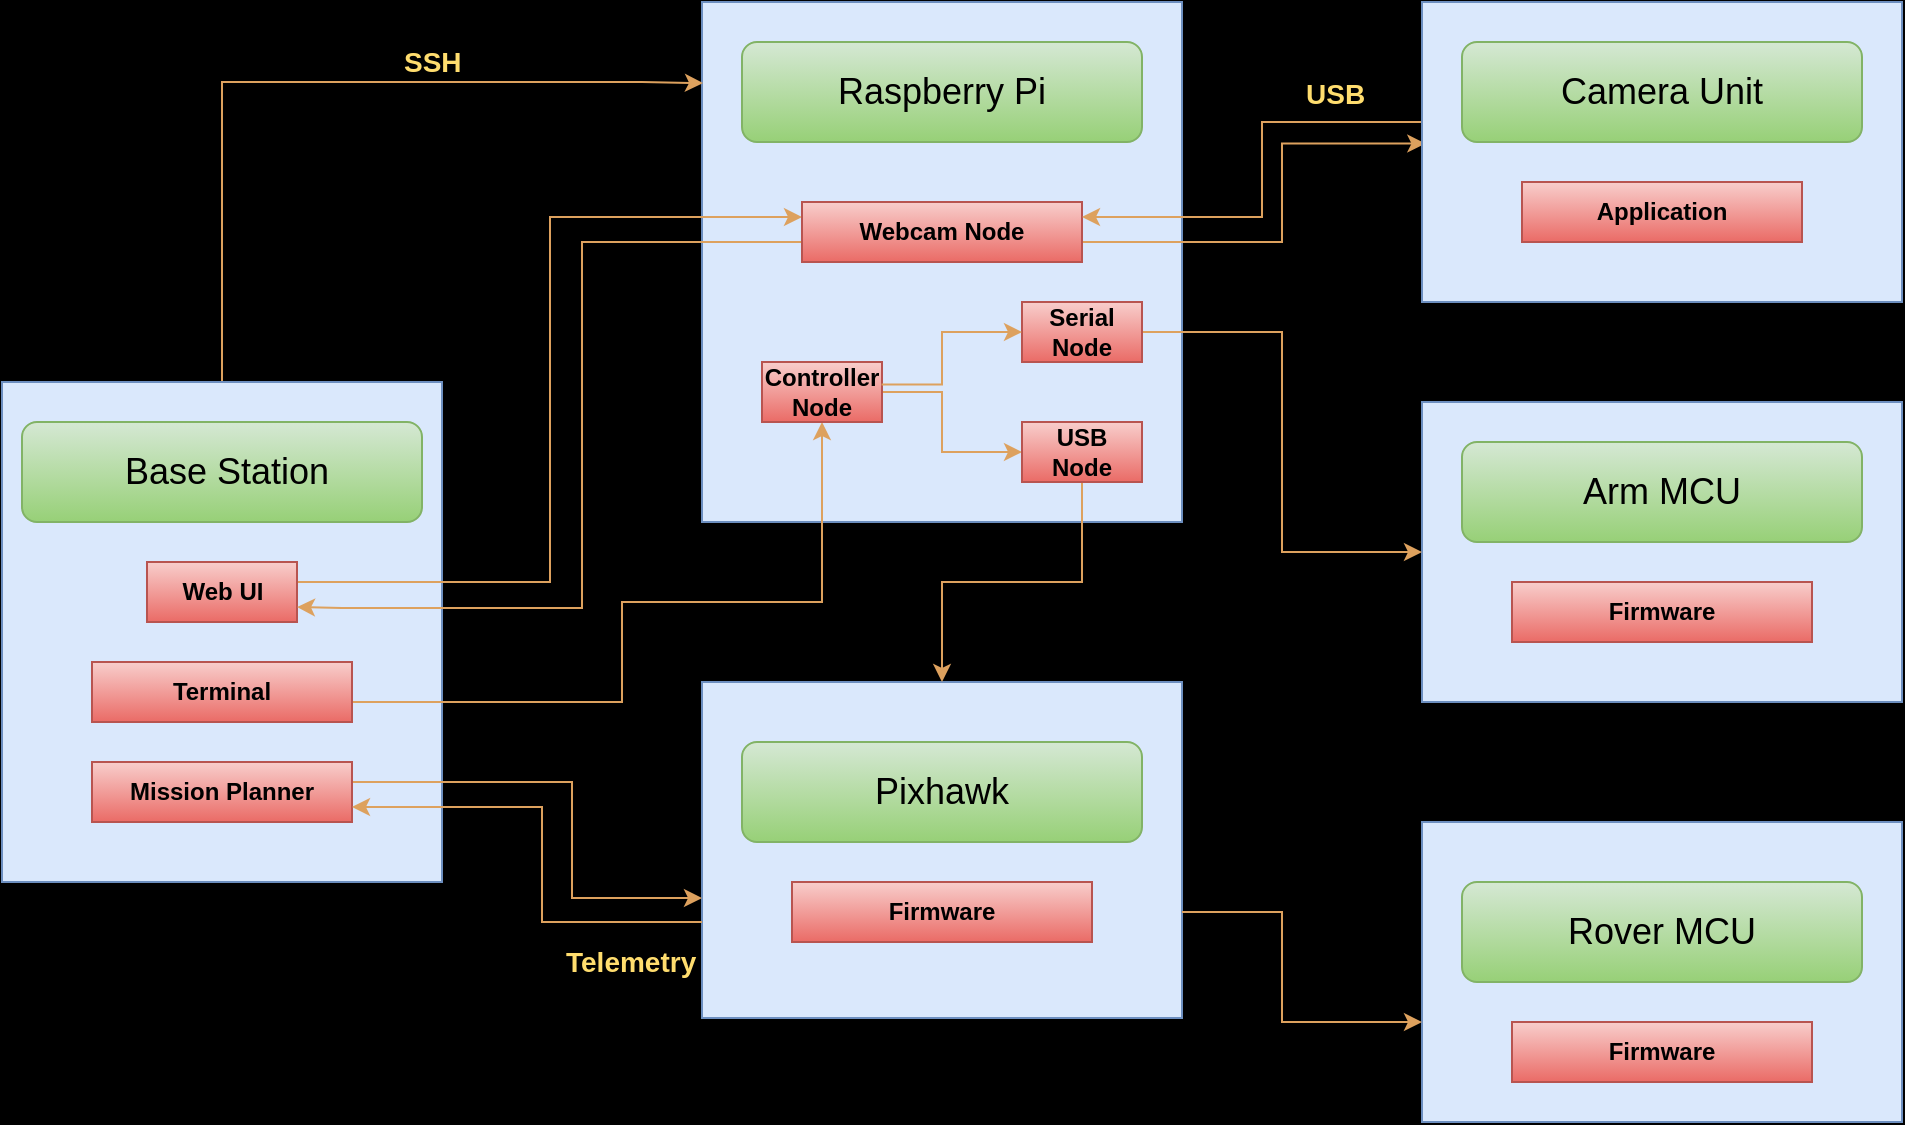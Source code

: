 <mxfile version="22.1.4" type="device">
  <diagram name="Page-1" id="7MI7FDSc7z6ozEFYHA2m">
    <mxGraphModel dx="1303" dy="1069" grid="0" gridSize="10" guides="1" tooltips="1" connect="1" arrows="1" fold="1" page="0" pageScale="1" pageWidth="850" pageHeight="1100" background="#000000" math="0" shadow="0">
      <root>
        <mxCell id="0" />
        <mxCell id="1" parent="0" />
        <mxCell id="29OMYR05gjy1doIoUFQX-35" value="" style="rounded=0;whiteSpace=wrap;html=1;strokeColor=#6c8ebf;fillColor=#dae8fc;" vertex="1" parent="1">
          <mxGeometry x="830" y="130" width="240" height="150" as="geometry" />
        </mxCell>
        <mxCell id="29OMYR05gjy1doIoUFQX-32" value="" style="rounded=0;whiteSpace=wrap;html=1;strokeColor=#6c8ebf;fillColor=#dae8fc;" vertex="1" parent="1">
          <mxGeometry x="470" y="270" width="240" height="168" as="geometry" />
        </mxCell>
        <mxCell id="29OMYR05gjy1doIoUFQX-31" value="" style="rounded=0;whiteSpace=wrap;html=1;strokeColor=#6c8ebf;fillColor=#dae8fc;" vertex="1" parent="1">
          <mxGeometry x="830" y="340" width="240" height="150" as="geometry" />
        </mxCell>
        <mxCell id="29OMYR05gjy1doIoUFQX-12" value="" style="rounded=0;whiteSpace=wrap;html=1;strokeColor=#6c8ebf;fillColor=#dae8fc;" vertex="1" parent="1">
          <mxGeometry x="470" y="-70" width="240" height="260" as="geometry" />
        </mxCell>
        <mxCell id="29OMYR05gjy1doIoUFQX-70" value="" style="edgeStyle=orthogonalEdgeStyle;rounded=0;orthogonalLoop=1;jettySize=auto;html=1;strokeColor=#DDA15E;fontColor=#FEFAE0;fillColor=#BC6C25;exitX=0.5;exitY=0;exitDx=0;exitDy=0;entryX=0.002;entryY=0.156;entryDx=0;entryDy=0;entryPerimeter=0;" edge="1" parent="1" source="29OMYR05gjy1doIoUFQX-3" target="29OMYR05gjy1doIoUFQX-12">
          <mxGeometry relative="1" as="geometry">
            <mxPoint x="440" as="targetPoint" />
            <Array as="points">
              <mxPoint x="230" y="-30" />
              <mxPoint x="440" y="-30" />
            </Array>
          </mxGeometry>
        </mxCell>
        <mxCell id="29OMYR05gjy1doIoUFQX-3" value="" style="rounded=0;whiteSpace=wrap;html=1;strokeColor=#6c8ebf;fillColor=#dae8fc;" vertex="1" parent="1">
          <mxGeometry x="120" y="120" width="220" height="250" as="geometry" />
        </mxCell>
        <mxCell id="29OMYR05gjy1doIoUFQX-2" value="&lt;font style=&quot;font-size: 18px;&quot;&gt;&amp;nbsp;Base Station&lt;/font&gt;" style="rounded=1;whiteSpace=wrap;html=1;strokeColor=#82b366;fillColor=#d5e8d4;gradientColor=#97d077;" vertex="1" parent="1">
          <mxGeometry x="130" y="140" width="200" height="50" as="geometry" />
        </mxCell>
        <mxCell id="29OMYR05gjy1doIoUFQX-63" value="" style="edgeStyle=orthogonalEdgeStyle;rounded=0;orthogonalLoop=1;jettySize=auto;html=1;strokeColor=#DDA15E;fontColor=#FEFAE0;fillColor=#BC6C25;entryX=0.5;entryY=1;entryDx=0;entryDy=0;" edge="1" parent="1" source="29OMYR05gjy1doIoUFQX-5" target="29OMYR05gjy1doIoUFQX-29">
          <mxGeometry relative="1" as="geometry">
            <mxPoint x="520" y="140" as="targetPoint" />
            <Array as="points">
              <mxPoint x="430" y="280" />
              <mxPoint x="430" y="230" />
              <mxPoint x="530" y="230" />
            </Array>
          </mxGeometry>
        </mxCell>
        <mxCell id="29OMYR05gjy1doIoUFQX-5" value="&lt;b&gt;Terminal&lt;/b&gt;" style="text;strokeColor=#b85450;align=center;fillColor=#f8cecc;html=1;verticalAlign=middle;whiteSpace=wrap;rounded=0;gradientColor=#ea6b66;" vertex="1" parent="1">
          <mxGeometry x="165" y="260" width="130" height="30" as="geometry" />
        </mxCell>
        <mxCell id="29OMYR05gjy1doIoUFQX-53" value="" style="edgeStyle=orthogonalEdgeStyle;rounded=0;orthogonalLoop=1;jettySize=auto;html=1;strokeColor=#DDA15E;fontColor=#FEFAE0;fillColor=#BC6C25;entryX=0;entryY=0.25;entryDx=0;entryDy=0;" edge="1" parent="1" source="29OMYR05gjy1doIoUFQX-6" target="29OMYR05gjy1doIoUFQX-15">
          <mxGeometry relative="1" as="geometry">
            <mxPoint x="400" y="60" as="targetPoint" />
            <Array as="points">
              <mxPoint x="394" y="220" />
              <mxPoint x="394" y="38" />
            </Array>
          </mxGeometry>
        </mxCell>
        <mxCell id="29OMYR05gjy1doIoUFQX-6" value="&lt;b&gt;Web UI&lt;/b&gt;" style="text;strokeColor=#b85450;align=center;fillColor=#f8cecc;html=1;verticalAlign=middle;whiteSpace=wrap;rounded=0;gradientColor=#ea6b66;" vertex="1" parent="1">
          <mxGeometry x="192.5" y="210" width="75" height="30" as="geometry" />
        </mxCell>
        <mxCell id="29OMYR05gjy1doIoUFQX-57" value="" style="edgeStyle=orthogonalEdgeStyle;rounded=0;orthogonalLoop=1;jettySize=auto;html=1;strokeColor=#DDA15E;fontColor=#FEFAE0;fillColor=#BC6C25;" edge="1" parent="1" source="29OMYR05gjy1doIoUFQX-7">
          <mxGeometry relative="1" as="geometry">
            <mxPoint x="470" y="378" as="targetPoint" />
            <Array as="points">
              <mxPoint x="405" y="320" />
              <mxPoint x="405" y="378" />
            </Array>
          </mxGeometry>
        </mxCell>
        <mxCell id="29OMYR05gjy1doIoUFQX-7" value="&lt;b&gt;Mission Planner&lt;/b&gt;" style="text;strokeColor=#b85450;align=center;fillColor=#f8cecc;html=1;verticalAlign=middle;whiteSpace=wrap;rounded=0;gradientColor=#ea6b66;" vertex="1" parent="1">
          <mxGeometry x="165" y="310" width="130" height="30" as="geometry" />
        </mxCell>
        <mxCell id="29OMYR05gjy1doIoUFQX-8" value="&lt;font style=&quot;font-size: 18px;&quot;&gt;Raspberry Pi&lt;/font&gt;" style="rounded=1;whiteSpace=wrap;html=1;strokeColor=#82b366;fillColor=#d5e8d4;gradientColor=#97d077;" vertex="1" parent="1">
          <mxGeometry x="490" y="-50" width="200" height="50" as="geometry" />
        </mxCell>
        <mxCell id="29OMYR05gjy1doIoUFQX-51" value="" style="edgeStyle=orthogonalEdgeStyle;rounded=0;orthogonalLoop=1;jettySize=auto;html=1;strokeColor=#DDA15E;fontColor=#FEFAE0;fillColor=#BC6C25;entryX=0.007;entryY=0.472;entryDx=0;entryDy=0;entryPerimeter=0;" edge="1" parent="1" source="29OMYR05gjy1doIoUFQX-15" target="29OMYR05gjy1doIoUFQX-26">
          <mxGeometry relative="1" as="geometry">
            <mxPoint x="760" as="targetPoint" />
            <Array as="points">
              <mxPoint x="760" y="50" />
              <mxPoint x="760" y="1" />
            </Array>
          </mxGeometry>
        </mxCell>
        <mxCell id="29OMYR05gjy1doIoUFQX-55" value="" style="edgeStyle=orthogonalEdgeStyle;rounded=0;orthogonalLoop=1;jettySize=auto;html=1;strokeColor=#DDA15E;fontColor=#FEFAE0;fillColor=#BC6C25;entryX=1;entryY=0.75;entryDx=0;entryDy=0;" edge="1" parent="1" source="29OMYR05gjy1doIoUFQX-15" target="29OMYR05gjy1doIoUFQX-6">
          <mxGeometry relative="1" as="geometry">
            <mxPoint x="410" y="45" as="targetPoint" />
            <Array as="points">
              <mxPoint x="410" y="50" />
              <mxPoint x="410" y="233" />
              <mxPoint x="290" y="233" />
            </Array>
          </mxGeometry>
        </mxCell>
        <mxCell id="29OMYR05gjy1doIoUFQX-15" value="&lt;b&gt;Webcam Node&lt;/b&gt;" style="text;strokeColor=#b85450;align=center;fillColor=#f8cecc;html=1;verticalAlign=middle;whiteSpace=wrap;rounded=0;gradientColor=#ea6b66;" vertex="1" parent="1">
          <mxGeometry x="520" y="30" width="140" height="30" as="geometry" />
        </mxCell>
        <mxCell id="29OMYR05gjy1doIoUFQX-44" value="" style="edgeStyle=orthogonalEdgeStyle;rounded=0;orthogonalLoop=1;jettySize=auto;html=1;strokeColor=#DDA15E;fontColor=#FEFAE0;fillColor=#BC6C25;entryX=0;entryY=0.5;entryDx=0;entryDy=0;" edge="1" parent="1" source="29OMYR05gjy1doIoUFQX-16" target="29OMYR05gjy1doIoUFQX-35">
          <mxGeometry relative="1" as="geometry">
            <mxPoint x="760" y="35" as="targetPoint" />
          </mxGeometry>
        </mxCell>
        <mxCell id="29OMYR05gjy1doIoUFQX-16" value="&lt;b&gt;Serial Node&lt;/b&gt;" style="text;strokeColor=#b85450;align=center;fillColor=#f8cecc;html=1;verticalAlign=middle;whiteSpace=wrap;rounded=0;gradientColor=#ea6b66;" vertex="1" parent="1">
          <mxGeometry x="630" y="80" width="60" height="30" as="geometry" />
        </mxCell>
        <mxCell id="29OMYR05gjy1doIoUFQX-18" value="&lt;font style=&quot;font-size: 18px;&quot;&gt;Rover MCU&lt;/font&gt;" style="rounded=1;whiteSpace=wrap;html=1;strokeColor=#82b366;fillColor=#d5e8d4;gradientColor=#97d077;" vertex="1" parent="1">
          <mxGeometry x="850" y="370" width="200" height="50" as="geometry" />
        </mxCell>
        <mxCell id="29OMYR05gjy1doIoUFQX-19" value="&lt;b&gt;Firmware&lt;/b&gt;" style="text;strokeColor=#b85450;align=center;fillColor=#f8cecc;html=1;verticalAlign=middle;whiteSpace=wrap;rounded=0;gradientColor=#ea6b66;" vertex="1" parent="1">
          <mxGeometry x="875" y="440" width="150" height="30" as="geometry" />
        </mxCell>
        <mxCell id="29OMYR05gjy1doIoUFQX-21" value="&lt;font style=&quot;font-size: 18px;&quot;&gt;Pixhawk&lt;/font&gt;" style="rounded=1;whiteSpace=wrap;html=1;strokeColor=#82b366;fillColor=#d5e8d4;gradientColor=#97d077;" vertex="1" parent="1">
          <mxGeometry x="490" y="300" width="200" height="50" as="geometry" />
        </mxCell>
        <mxCell id="29OMYR05gjy1doIoUFQX-24" value="&lt;font style=&quot;font-size: 18px;&quot;&gt;Arm MCU&lt;/font&gt;" style="rounded=1;whiteSpace=wrap;html=1;strokeColor=#82b366;fillColor=#d5e8d4;gradientColor=#97d077;" vertex="1" parent="1">
          <mxGeometry x="850" y="150" width="200" height="50" as="geometry" />
        </mxCell>
        <mxCell id="29OMYR05gjy1doIoUFQX-49" value="" style="edgeStyle=orthogonalEdgeStyle;rounded=0;orthogonalLoop=1;jettySize=auto;html=1;strokeColor=#DDA15E;fontColor=#FEFAE0;fillColor=#BC6C25;entryX=1;entryY=0.25;entryDx=0;entryDy=0;" edge="1" parent="1" source="29OMYR05gjy1doIoUFQX-26" target="29OMYR05gjy1doIoUFQX-15">
          <mxGeometry relative="1" as="geometry">
            <Array as="points">
              <mxPoint x="750" y="-10" />
              <mxPoint x="750" y="37" />
            </Array>
          </mxGeometry>
        </mxCell>
        <mxCell id="29OMYR05gjy1doIoUFQX-26" value="" style="rounded=0;whiteSpace=wrap;html=1;strokeColor=#6c8ebf;fillColor=#dae8fc;" vertex="1" parent="1">
          <mxGeometry x="830" y="-70" width="240" height="150" as="geometry" />
        </mxCell>
        <mxCell id="29OMYR05gjy1doIoUFQX-27" value="&lt;font style=&quot;font-size: 18px;&quot;&gt;Camera Unit&lt;/font&gt;" style="rounded=1;whiteSpace=wrap;html=1;strokeColor=#82b366;fillColor=#d5e8d4;gradientColor=#97d077;" vertex="1" parent="1">
          <mxGeometry x="850" y="-50" width="200" height="50" as="geometry" />
        </mxCell>
        <mxCell id="29OMYR05gjy1doIoUFQX-28" value="&lt;b&gt;Application&lt;/b&gt;" style="text;strokeColor=#b85450;align=center;fillColor=#f8cecc;html=1;verticalAlign=middle;whiteSpace=wrap;rounded=0;gradientColor=#ea6b66;" vertex="1" parent="1">
          <mxGeometry x="880" y="20" width="140" height="30" as="geometry" />
        </mxCell>
        <mxCell id="29OMYR05gjy1doIoUFQX-39" value="" style="edgeStyle=orthogonalEdgeStyle;rounded=0;orthogonalLoop=1;jettySize=auto;html=1;strokeColor=#DDA15E;fontColor=#FEFAE0;fillColor=#BC6C25;" edge="1" parent="1" source="29OMYR05gjy1doIoUFQX-29" target="29OMYR05gjy1doIoUFQX-36">
          <mxGeometry relative="1" as="geometry">
            <Array as="points">
              <mxPoint x="590" y="125" />
              <mxPoint x="590" y="155" />
            </Array>
          </mxGeometry>
        </mxCell>
        <mxCell id="29OMYR05gjy1doIoUFQX-29" value="&lt;b&gt;Controller Node&lt;/b&gt;" style="text;strokeColor=#b85450;align=center;fillColor=#f8cecc;html=1;verticalAlign=middle;whiteSpace=wrap;rounded=0;gradientColor=#ea6b66;" vertex="1" parent="1">
          <mxGeometry x="500" y="110" width="60" height="30" as="geometry" />
        </mxCell>
        <mxCell id="29OMYR05gjy1doIoUFQX-59" value="" style="edgeStyle=orthogonalEdgeStyle;rounded=0;orthogonalLoop=1;jettySize=auto;html=1;strokeColor=#DDA15E;fontColor=#FEFAE0;fillColor=#BC6C25;entryX=1;entryY=0.75;entryDx=0;entryDy=0;" edge="1" parent="1" target="29OMYR05gjy1doIoUFQX-7">
          <mxGeometry relative="1" as="geometry">
            <mxPoint x="470" y="390" as="sourcePoint" />
            <mxPoint x="400" y="385" as="targetPoint" />
            <Array as="points">
              <mxPoint x="390" y="390" />
              <mxPoint x="390" y="333" />
            </Array>
          </mxGeometry>
        </mxCell>
        <mxCell id="29OMYR05gjy1doIoUFQX-61" value="" style="edgeStyle=orthogonalEdgeStyle;rounded=0;orthogonalLoop=1;jettySize=auto;html=1;strokeColor=#DDA15E;fontColor=#FEFAE0;fillColor=#BC6C25;" edge="1" parent="1">
          <mxGeometry relative="1" as="geometry">
            <mxPoint x="710" y="385" as="sourcePoint" />
            <mxPoint x="830" y="440" as="targetPoint" />
            <Array as="points">
              <mxPoint x="760" y="385" />
              <mxPoint x="760" y="440" />
              <mxPoint x="830" y="440" />
            </Array>
          </mxGeometry>
        </mxCell>
        <mxCell id="29OMYR05gjy1doIoUFQX-33" value="&lt;b&gt;Firmware&lt;/b&gt;" style="text;strokeColor=#b85450;align=center;fillColor=#f8cecc;html=1;verticalAlign=middle;whiteSpace=wrap;rounded=0;gradientColor=#ea6b66;" vertex="1" parent="1">
          <mxGeometry x="515" y="370" width="150" height="30" as="geometry" />
        </mxCell>
        <mxCell id="29OMYR05gjy1doIoUFQX-34" value="&lt;b&gt;Firmware&lt;/b&gt;" style="text;strokeColor=#b85450;align=center;fillColor=#f8cecc;html=1;verticalAlign=middle;whiteSpace=wrap;rounded=0;gradientColor=#ea6b66;" vertex="1" parent="1">
          <mxGeometry x="875" y="220" width="150" height="30" as="geometry" />
        </mxCell>
        <mxCell id="29OMYR05gjy1doIoUFQX-64" value="" style="edgeStyle=orthogonalEdgeStyle;rounded=0;orthogonalLoop=1;jettySize=auto;html=1;strokeColor=#DDA15E;fontColor=#FEFAE0;fillColor=#BC6C25;" edge="1" parent="1" source="29OMYR05gjy1doIoUFQX-36" target="29OMYR05gjy1doIoUFQX-32">
          <mxGeometry relative="1" as="geometry" />
        </mxCell>
        <mxCell id="29OMYR05gjy1doIoUFQX-36" value="&lt;b&gt;USB Node&lt;/b&gt;" style="text;strokeColor=#b85450;align=center;fillColor=#f8cecc;html=1;verticalAlign=middle;whiteSpace=wrap;rounded=0;gradientColor=#ea6b66;" vertex="1" parent="1">
          <mxGeometry x="630" y="140" width="60" height="30" as="geometry" />
        </mxCell>
        <mxCell id="29OMYR05gjy1doIoUFQX-42" value="" style="edgeStyle=orthogonalEdgeStyle;rounded=0;orthogonalLoop=1;jettySize=auto;html=1;strokeColor=#DDA15E;fontColor=#FEFAE0;fillColor=#BC6C25;entryX=0;entryY=0.5;entryDx=0;entryDy=0;exitX=0.996;exitY=0.376;exitDx=0;exitDy=0;exitPerimeter=0;" edge="1" parent="1" source="29OMYR05gjy1doIoUFQX-29" target="29OMYR05gjy1doIoUFQX-16">
          <mxGeometry relative="1" as="geometry">
            <mxPoint x="590" y="120" as="sourcePoint" />
            <mxPoint x="650" y="175" as="targetPoint" />
            <Array as="points">
              <mxPoint x="590" y="121" />
              <mxPoint x="590" y="95" />
            </Array>
          </mxGeometry>
        </mxCell>
        <mxCell id="29OMYR05gjy1doIoUFQX-67" value="&lt;div style=&quot;text-align: center;&quot;&gt;&lt;span style=&quot;background-color: initial;&quot;&gt;&lt;font style=&quot;font-size: 14px;&quot; color=&quot;#ffdd6e&quot;&gt;&lt;b&gt;Telemetry&lt;/b&gt;&lt;/font&gt;&lt;/span&gt;&lt;/div&gt;" style="text;whiteSpace=wrap;html=1;fontColor=#FEFAE0;" vertex="1" parent="1">
          <mxGeometry x="400" y="395" width="70" height="40" as="geometry" />
        </mxCell>
        <mxCell id="29OMYR05gjy1doIoUFQX-71" value="&lt;div style=&quot;text-align: center;&quot;&gt;&lt;span style=&quot;background-color: initial;&quot;&gt;&lt;font style=&quot;font-size: 14px;&quot; color=&quot;#ffdd6e&quot;&gt;&lt;b style=&quot;&quot;&gt;SSH&lt;/b&gt;&lt;/font&gt;&lt;/span&gt;&lt;/div&gt;" style="text;whiteSpace=wrap;html=1;fontColor=#FEFAE0;" vertex="1" parent="1">
          <mxGeometry x="319" y="-55" width="70" height="40" as="geometry" />
        </mxCell>
        <mxCell id="29OMYR05gjy1doIoUFQX-72" value="&lt;div style=&quot;text-align: center;&quot;&gt;&lt;span style=&quot;background-color: initial;&quot;&gt;&lt;font style=&quot;font-size: 14px;&quot; color=&quot;#ffdd6e&quot;&gt;&lt;b&gt;USB&lt;/b&gt;&lt;/font&gt;&lt;/span&gt;&lt;/div&gt;" style="text;whiteSpace=wrap;html=1;fontColor=#FEFAE0;" vertex="1" parent="1">
          <mxGeometry x="770" y="-39.5" width="69" height="29" as="geometry" />
        </mxCell>
      </root>
    </mxGraphModel>
  </diagram>
</mxfile>
